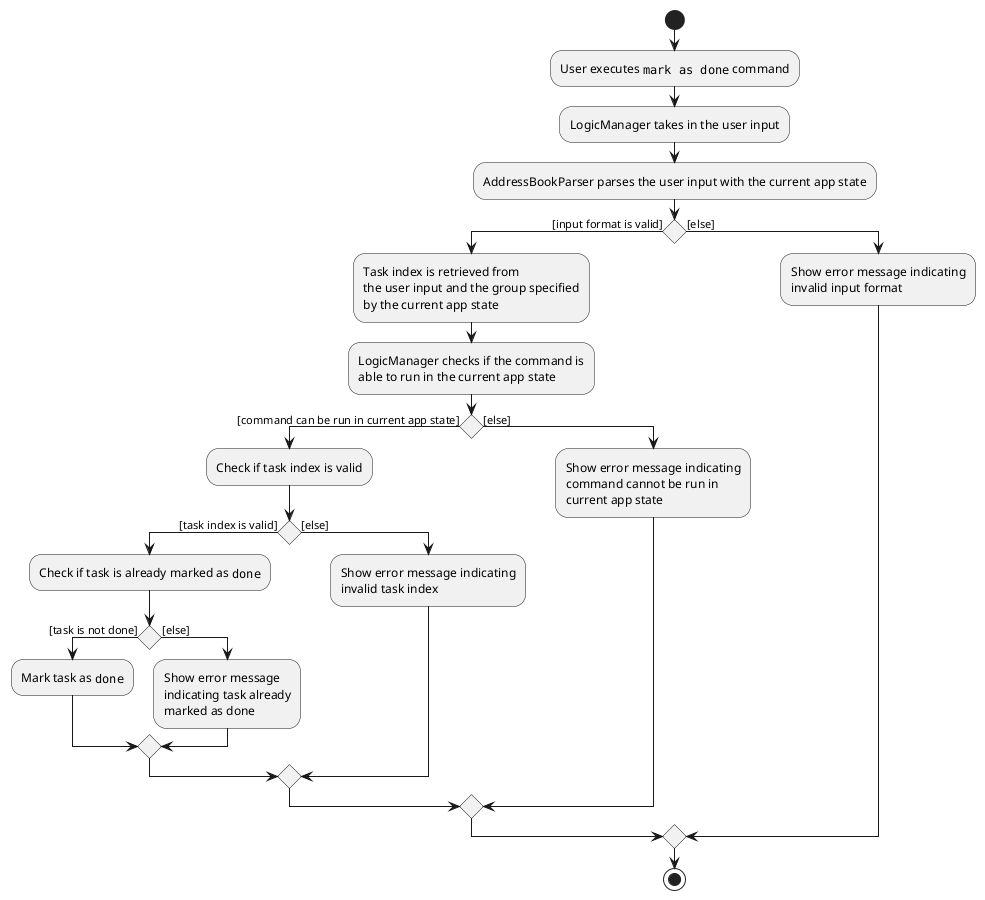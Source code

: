 @startuml
'https://plantuml.com/activity-diagram-beta

start

:User executes ""mark as done"" command;
:LogicManager takes in the user input;
:AddressBookParser parses the user input with the current app state;


if () then ([input format is valid])
    :Task index is retrieved from
    the user input and the group specified
    by the current app state;

    :LogicManager checks if the command is
    able to run in the current app state;

    if () then ([command can be run in current app state])

    :Check if task index is valid;

    if () then ([task index is valid])
    :Check if task is already marked as ""done"";

    if () then ([task is not done])
        :Mark task as ""done"";

    else ([else])
    :Show error message
    indicating task already
    marked as done;

    endif

    else ([else])
    :Show error message indicating
    invalid task index;

    endif

    else ([else])
    :Show error message indicating
    command cannot be run in
    current app state;

    endif

else ([else])
    :Show error message indicating
    invalid input format;

endif

stop

@enduml
